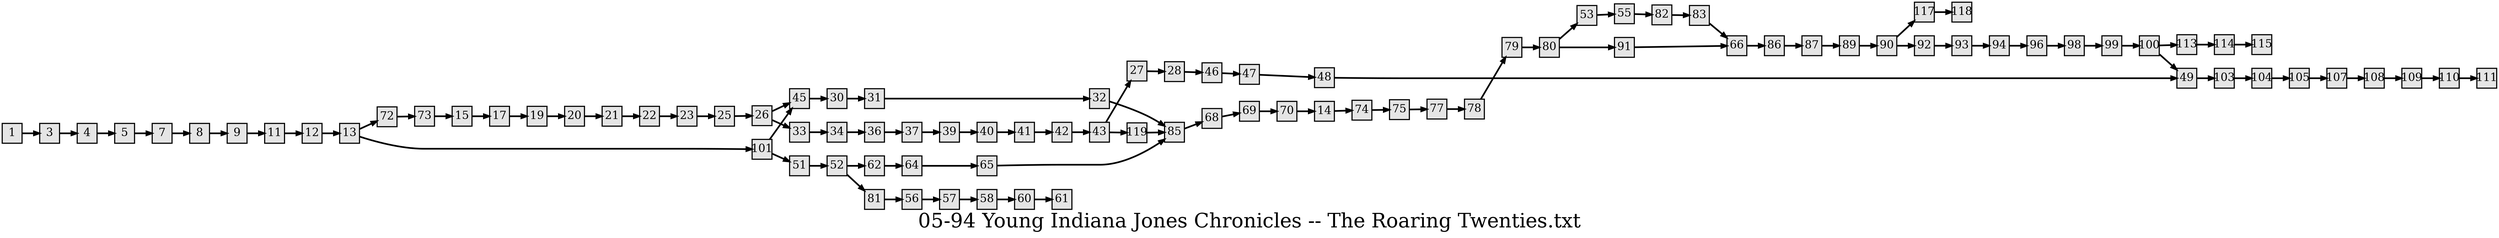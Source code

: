 digraph g{
  graph [ label="05-94 Young Indiana Jones Chronicles -- The Roaring Twenties.txt" rankdir=LR, ordering=out, fontsize=36, nodesep="0.35", ranksep="0.45"];
  node  [shape=rect, penwidth=2, fontsize=20, style=filled, fillcolor=grey90, margin="0,0", labelfloat=true, regular=true, fixedsize=true];
  edge  [labelfloat=true, penwidth=3, fontsize=12];
  1 -> 3;
  3 -> 4;
  4 -> 5;
  5 -> 7;
  7 -> 8;
  8 -> 9;
  9 -> 11;
  11 -> 12;
  12 -> 13;
  13 -> 72;
  13 -> 101;
  14 -> 74;
  15 -> 17;
  17 -> 19;
  19 -> 20;
  20 -> 21;
  21 -> 22;
  22 -> 23;
  23 -> 25;
  25 -> 26;
  26 -> 45;
  26 -> 33;
  27 -> 28;
  28 -> 46;
  30 -> 31;
  31 -> 32;
  32 -> 85;
  33 -> 34;
  34 -> 36;
  36 -> 37;
  37 -> 39;
  39 -> 40;
  40 -> 41;
  41 -> 42;
  42 -> 43;
  43 -> 27;
  43 -> 119;
  45 -> 30;
  46 -> 47;
  47 -> 48;
  48 -> 49;
  49 -> 103;
  51 -> 52;
  52 -> 62;
  52 -> 81;
  53 -> 55;
  55 -> 82;
  56 -> 57;
  57 -> 58;
  58 -> 60;
  60 -> 61;
  62 -> 64;
  64 -> 65;
  65 -> 85;
  66 -> 86;
  68 -> 69;
  69 -> 70;
  70 -> 14;
  72 -> 73;
  73 -> 15;
  74 -> 75;
  75 -> 77;
  77 -> 78;
  78 -> 79;
  79 -> 80;
  80 -> 53;
  80 -> 91;
  81 -> 56;
  82 -> 83;
  83 -> 66;
  85 -> 68;
  86 -> 87;
  87 -> 89;
  89 -> 90;
  90 -> 117;
  90 -> 92;
  91 -> 66;
  92 -> 93;
  93 -> 94;
  94 -> 96;
  96 -> 98;
  98 -> 99;
  99 -> 100;
  100 -> 113;
  100 -> 49;
  101 -> 45;
  101 -> 51;
  103 -> 104;
  104 -> 105;
  105 -> 107;
  107 -> 108;
  108 -> 109;
  109 -> 110;
  110 -> 111;
  113 -> 114;
  114 -> 115;
  117 -> 118;
  119 -> 85;
}

